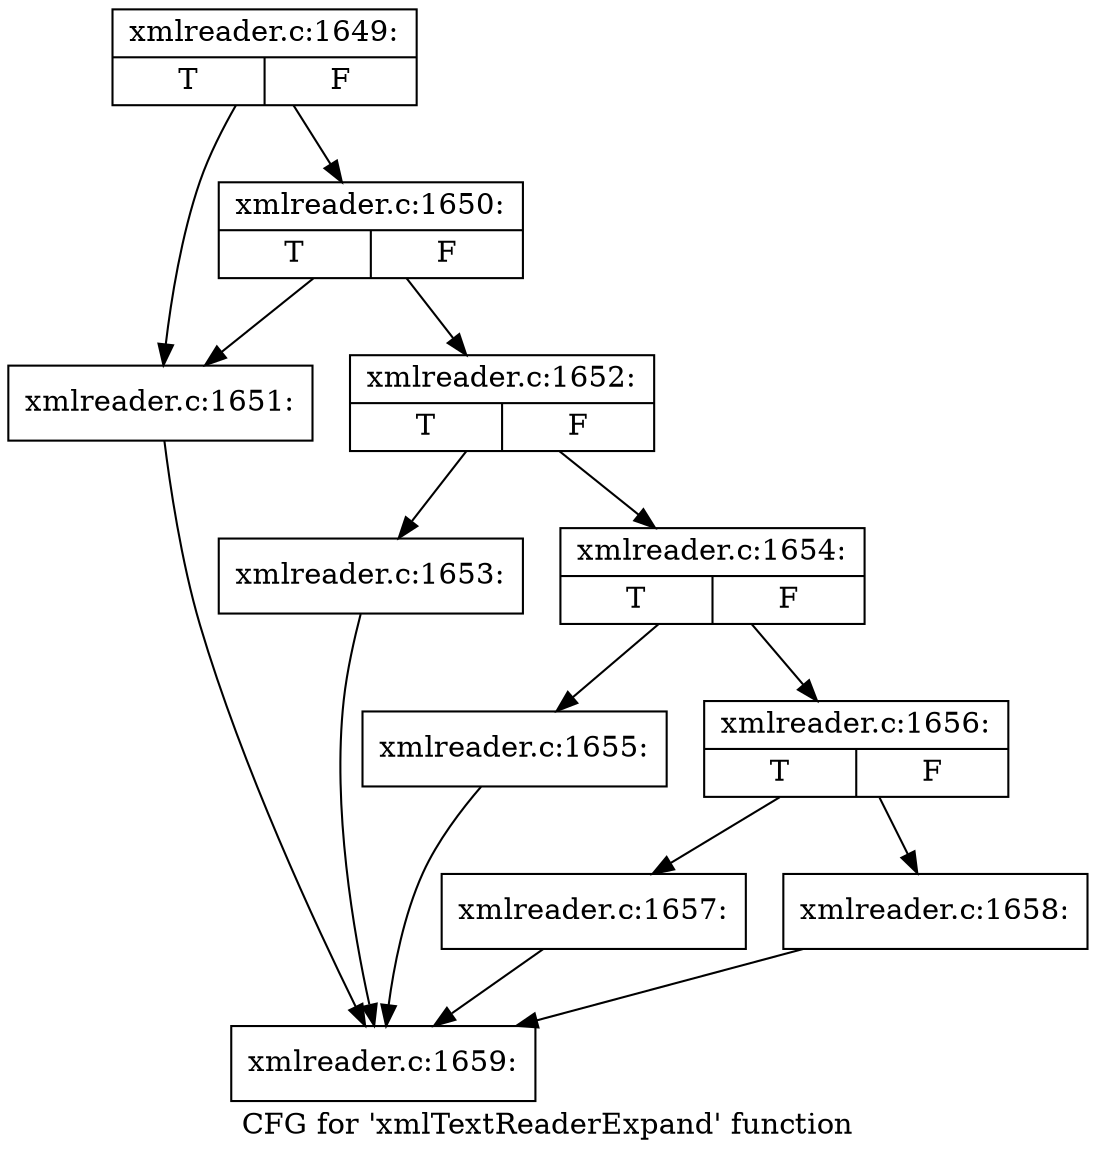 digraph "CFG for 'xmlTextReaderExpand' function" {
	label="CFG for 'xmlTextReaderExpand' function";

	Node0x55e4492af810 [shape=record,label="{xmlreader.c:1649:|{<s0>T|<s1>F}}"];
	Node0x55e4492af810 -> Node0x55e4492a77e0;
	Node0x55e4492af810 -> Node0x55e449263bd0;
	Node0x55e449263bd0 [shape=record,label="{xmlreader.c:1650:|{<s0>T|<s1>F}}"];
	Node0x55e449263bd0 -> Node0x55e4492a77e0;
	Node0x55e449263bd0 -> Node0x55e4492af950;
	Node0x55e4492a77e0 [shape=record,label="{xmlreader.c:1651:}"];
	Node0x55e4492a77e0 -> Node0x55e4492af3c0;
	Node0x55e4492af950 [shape=record,label="{xmlreader.c:1652:|{<s0>T|<s1>F}}"];
	Node0x55e4492af950 -> Node0x55e4492b0890;
	Node0x55e4492af950 -> Node0x55e4492b08e0;
	Node0x55e4492b0890 [shape=record,label="{xmlreader.c:1653:}"];
	Node0x55e4492b0890 -> Node0x55e4492af3c0;
	Node0x55e4492b08e0 [shape=record,label="{xmlreader.c:1654:|{<s0>T|<s1>F}}"];
	Node0x55e4492b08e0 -> Node0x55e4492b0ef0;
	Node0x55e4492b08e0 -> Node0x55e4492b0f40;
	Node0x55e4492b0ef0 [shape=record,label="{xmlreader.c:1655:}"];
	Node0x55e4492b0ef0 -> Node0x55e4492af3c0;
	Node0x55e4492b0f40 [shape=record,label="{xmlreader.c:1656:|{<s0>T|<s1>F}}"];
	Node0x55e4492b0f40 -> Node0x55e4492b1430;
	Node0x55e4492b0f40 -> Node0x55e4492b1480;
	Node0x55e4492b1430 [shape=record,label="{xmlreader.c:1657:}"];
	Node0x55e4492b1430 -> Node0x55e4492af3c0;
	Node0x55e4492b1480 [shape=record,label="{xmlreader.c:1658:}"];
	Node0x55e4492b1480 -> Node0x55e4492af3c0;
	Node0x55e4492af3c0 [shape=record,label="{xmlreader.c:1659:}"];
}
